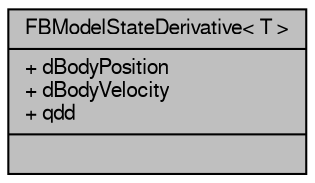 digraph "FBModelStateDerivative&lt; T &gt;"
{
  edge [fontname="FreeSans",fontsize="10",labelfontname="FreeSans",labelfontsize="10"];
  node [fontname="FreeSans",fontsize="10",shape=record];
  Node1 [label="{FBModelStateDerivative\< T \>\n|+ dBodyPosition\l+ dBodyVelocity\l+ qdd\l|}",height=0.2,width=0.4,color="black", fillcolor="grey75", style="filled", fontcolor="black"];
}
